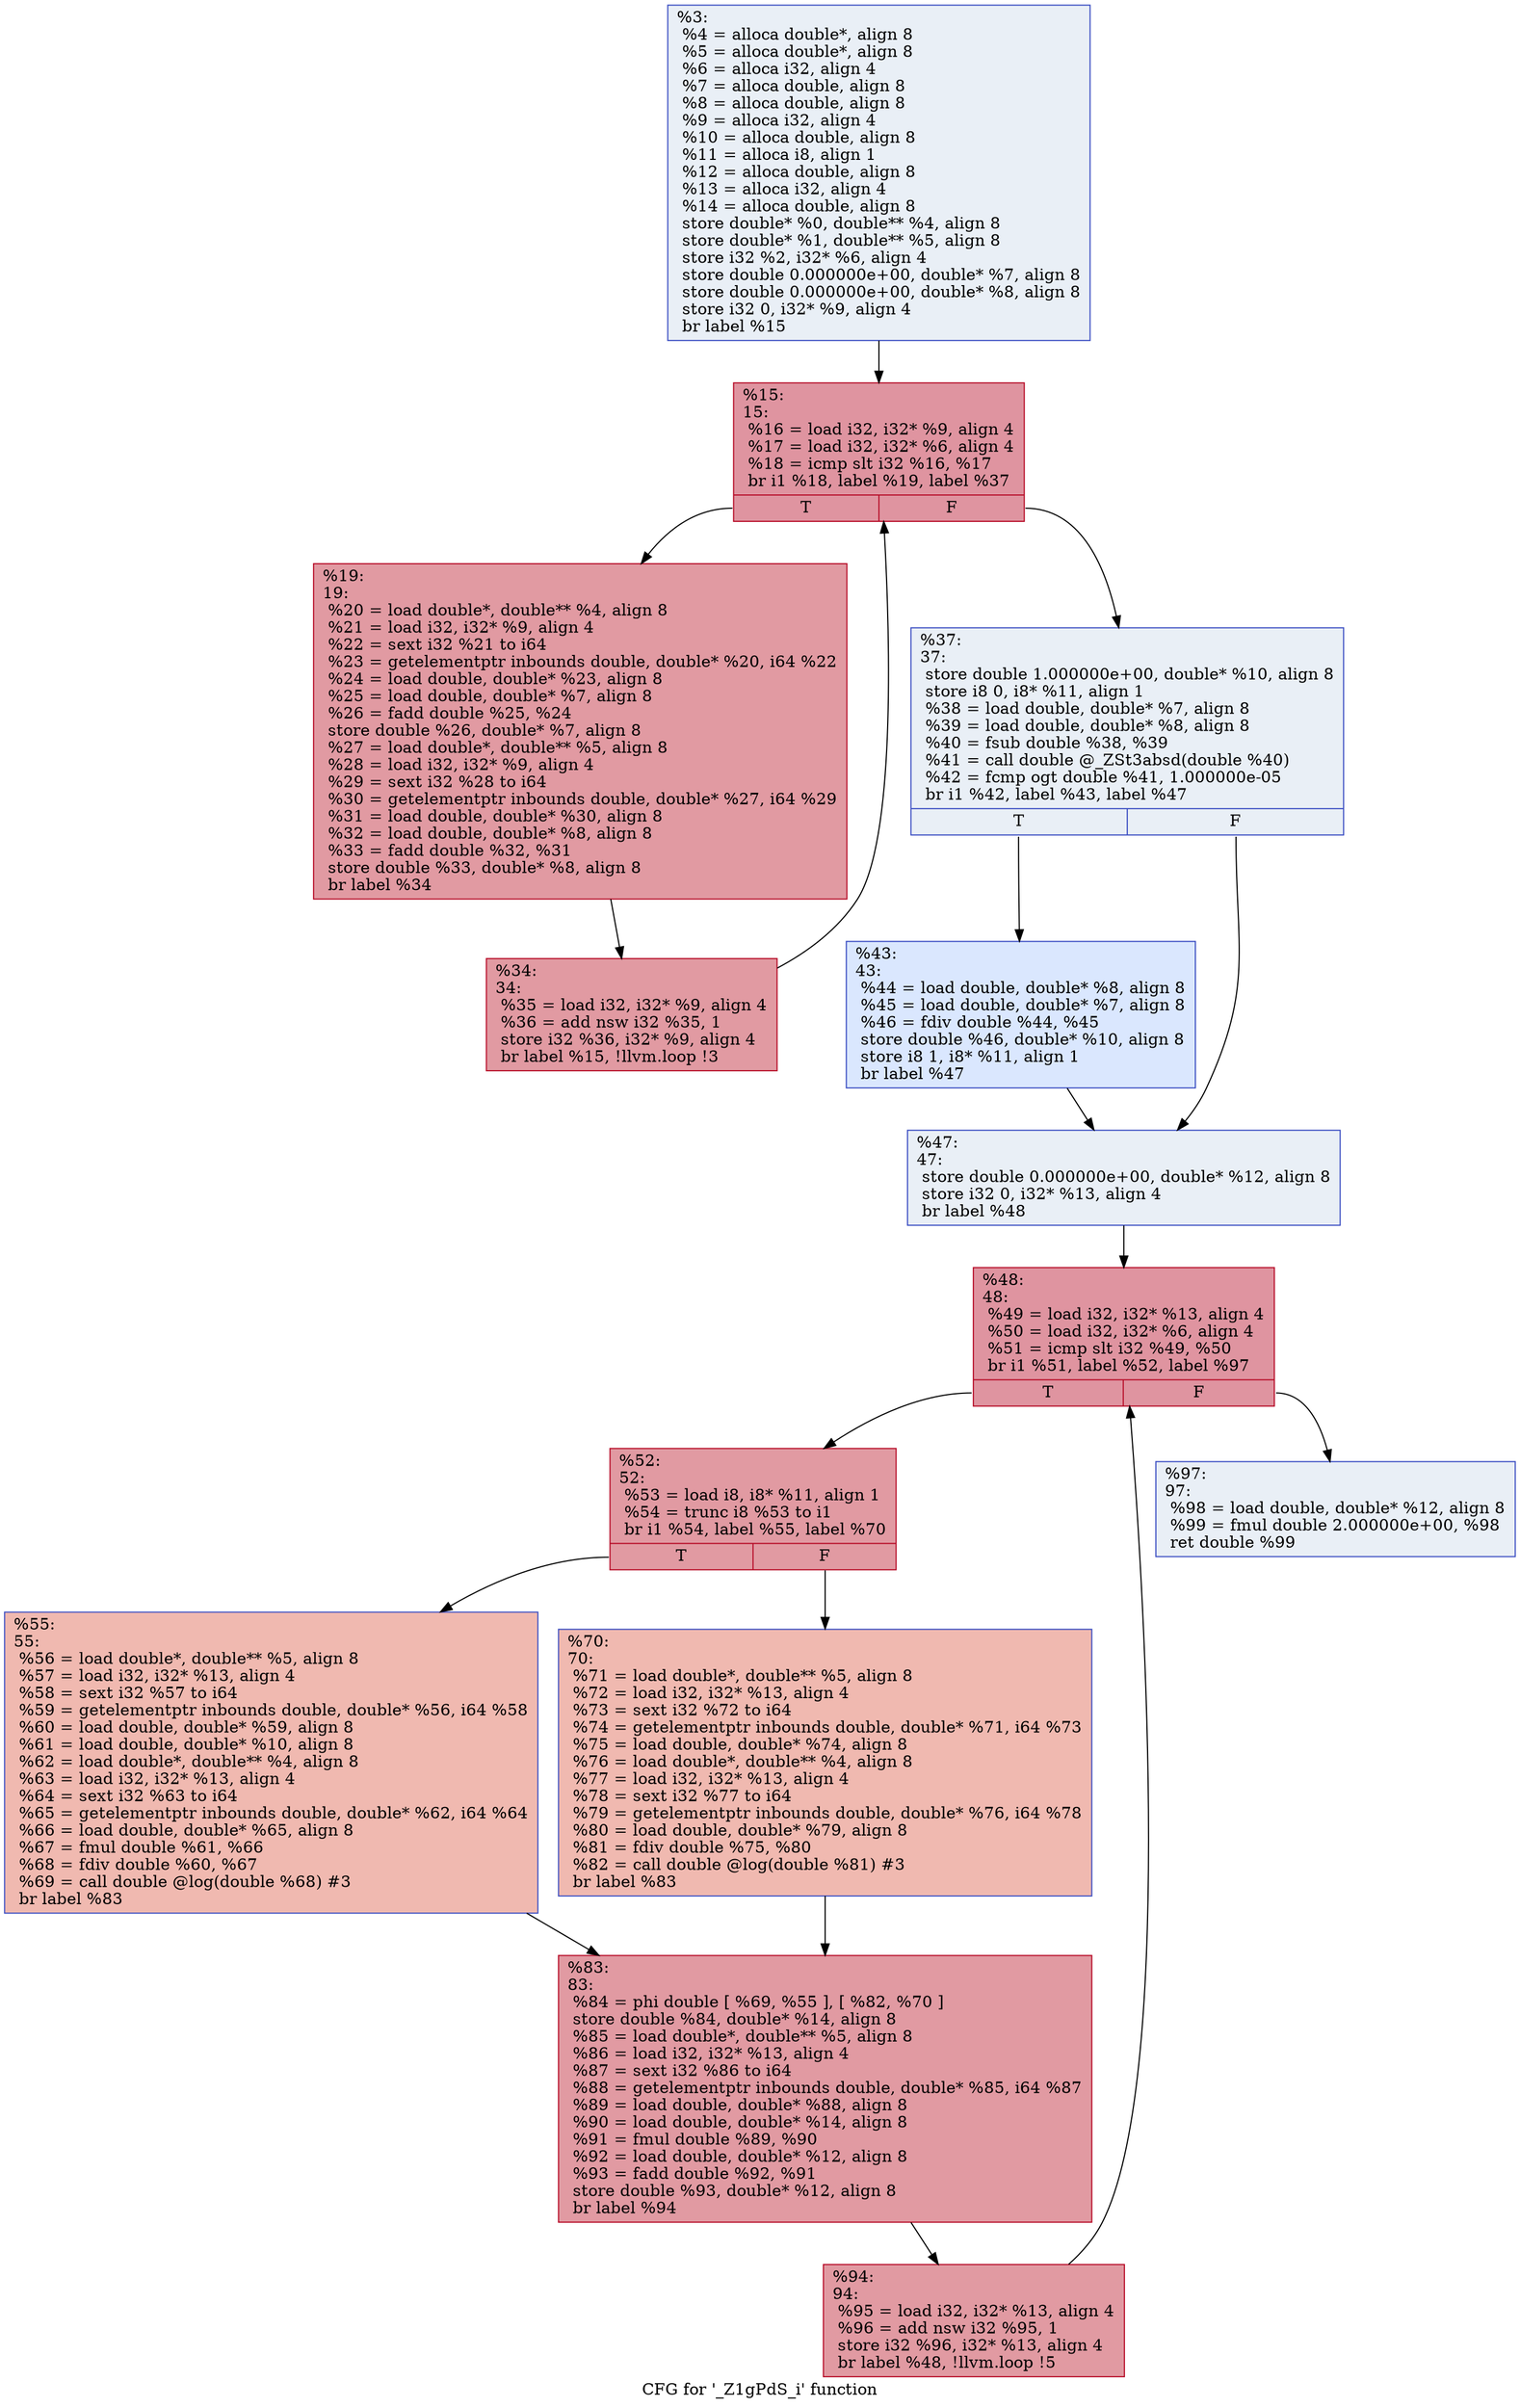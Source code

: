 digraph "CFG for '_Z1gPdS_i' function" {
	label="CFG for '_Z1gPdS_i' function";

	Node0x1e837f30f80 [shape=record,color="#3d50c3ff", style=filled, fillcolor="#cedaeb70",label="{%3:\l  %4 = alloca double*, align 8\l  %5 = alloca double*, align 8\l  %6 = alloca i32, align 4\l  %7 = alloca double, align 8\l  %8 = alloca double, align 8\l  %9 = alloca i32, align 4\l  %10 = alloca double, align 8\l  %11 = alloca i8, align 1\l  %12 = alloca double, align 8\l  %13 = alloca i32, align 4\l  %14 = alloca double, align 8\l  store double* %0, double** %4, align 8\l  store double* %1, double** %5, align 8\l  store i32 %2, i32* %6, align 4\l  store double 0.000000e+00, double* %7, align 8\l  store double 0.000000e+00, double* %8, align 8\l  store i32 0, i32* %9, align 4\l  br label %15\l}"];
	Node0x1e837f30f80 -> Node0x1e837f30ee0;
	Node0x1e837f30ee0 [shape=record,color="#b70d28ff", style=filled, fillcolor="#b70d2870",label="{%15:\l15:                                               \l  %16 = load i32, i32* %9, align 4\l  %17 = load i32, i32* %6, align 4\l  %18 = icmp slt i32 %16, %17\l  br i1 %18, label %19, label %37\l|{<s0>T|<s1>F}}"];
	Node0x1e837f30ee0:s0 -> Node0x1e837f31660;
	Node0x1e837f30ee0:s1 -> Node0x1e837f31ca0;
	Node0x1e837f31660 [shape=record,color="#b70d28ff", style=filled, fillcolor="#bb1b2c70",label="{%19:\l19:                                               \l  %20 = load double*, double** %4, align 8\l  %21 = load i32, i32* %9, align 4\l  %22 = sext i32 %21 to i64\l  %23 = getelementptr inbounds double, double* %20, i64 %22\l  %24 = load double, double* %23, align 8\l  %25 = load double, double* %7, align 8\l  %26 = fadd double %25, %24\l  store double %26, double* %7, align 8\l  %27 = load double*, double** %5, align 8\l  %28 = load i32, i32* %9, align 4\l  %29 = sext i32 %28 to i64\l  %30 = getelementptr inbounds double, double* %27, i64 %29\l  %31 = load double, double* %30, align 8\l  %32 = load double, double* %8, align 8\l  %33 = fadd double %32, %31\l  store double %33, double* %8, align 8\l  br label %34\l}"];
	Node0x1e837f31660 -> Node0x1e837f31750;
	Node0x1e837f31750 [shape=record,color="#b70d28ff", style=filled, fillcolor="#bb1b2c70",label="{%34:\l34:                                               \l  %35 = load i32, i32* %9, align 4\l  %36 = add nsw i32 %35, 1\l  store i32 %36, i32* %9, align 4\l  br label %15, !llvm.loop !3\l}"];
	Node0x1e837f31750 -> Node0x1e837f30ee0;
	Node0x1e837f31ca0 [shape=record,color="#3d50c3ff", style=filled, fillcolor="#cedaeb70",label="{%37:\l37:                                               \l  store double 1.000000e+00, double* %10, align 8\l  store i8 0, i8* %11, align 1\l  %38 = load double, double* %7, align 8\l  %39 = load double, double* %8, align 8\l  %40 = fsub double %38, %39\l  %41 = call double @_ZSt3absd(double %40)\l  %42 = fcmp ogt double %41, 1.000000e-05\l  br i1 %42, label %43, label %47\l|{<s0>T|<s1>F}}"];
	Node0x1e837f31ca0:s0 -> Node0x1e837f317f0;
	Node0x1e837f31ca0:s1 -> Node0x1e837f318e0;
	Node0x1e837f317f0 [shape=record,color="#3d50c3ff", style=filled, fillcolor="#abc8fd70",label="{%43:\l43:                                               \l  %44 = load double, double* %8, align 8\l  %45 = load double, double* %7, align 8\l  %46 = fdiv double %44, %45\l  store double %46, double* %10, align 8\l  store i8 1, i8* %11, align 1\l  br label %47\l}"];
	Node0x1e837f317f0 -> Node0x1e837f318e0;
	Node0x1e837f318e0 [shape=record,color="#3d50c3ff", style=filled, fillcolor="#cedaeb70",label="{%47:\l47:                                               \l  store double 0.000000e+00, double* %12, align 8\l  store i32 0, i32* %13, align 4\l  br label %48\l}"];
	Node0x1e837f318e0 -> Node0x1e837f31110;
	Node0x1e837f31110 [shape=record,color="#b70d28ff", style=filled, fillcolor="#b70d2870",label="{%48:\l48:                                               \l  %49 = load i32, i32* %13, align 4\l  %50 = load i32, i32* %6, align 4\l  %51 = icmp slt i32 %49, %50\l  br i1 %51, label %52, label %97\l|{<s0>T|<s1>F}}"];
	Node0x1e837f31110:s0 -> Node0x1e837f310c0;
	Node0x1e837f31110:s1 -> Node0x1e837f31390;
	Node0x1e837f310c0 [shape=record,color="#b70d28ff", style=filled, fillcolor="#bb1b2c70",label="{%52:\l52:                                               \l  %53 = load i8, i8* %11, align 1\l  %54 = trunc i8 %53 to i1\l  br i1 %54, label %55, label %70\l|{<s0>T|<s1>F}}"];
	Node0x1e837f310c0:s0 -> Node0x1e837f30d50;
	Node0x1e837f310c0:s1 -> Node0x1e837f31250;
	Node0x1e837f30d50 [shape=record,color="#3d50c3ff", style=filled, fillcolor="#de614d70",label="{%55:\l55:                                               \l  %56 = load double*, double** %5, align 8\l  %57 = load i32, i32* %13, align 4\l  %58 = sext i32 %57 to i64\l  %59 = getelementptr inbounds double, double* %56, i64 %58\l  %60 = load double, double* %59, align 8\l  %61 = load double, double* %10, align 8\l  %62 = load double*, double** %4, align 8\l  %63 = load i32, i32* %13, align 4\l  %64 = sext i32 %63 to i64\l  %65 = getelementptr inbounds double, double* %62, i64 %64\l  %66 = load double, double* %65, align 8\l  %67 = fmul double %61, %66\l  %68 = fdiv double %60, %67\l  %69 = call double @log(double %68) #3\l  br label %83\l}"];
	Node0x1e837f30d50 -> Node0x1e837f31930;
	Node0x1e837f31250 [shape=record,color="#3d50c3ff", style=filled, fillcolor="#de614d70",label="{%70:\l70:                                               \l  %71 = load double*, double** %5, align 8\l  %72 = load i32, i32* %13, align 4\l  %73 = sext i32 %72 to i64\l  %74 = getelementptr inbounds double, double* %71, i64 %73\l  %75 = load double, double* %74, align 8\l  %76 = load double*, double** %4, align 8\l  %77 = load i32, i32* %13, align 4\l  %78 = sext i32 %77 to i64\l  %79 = getelementptr inbounds double, double* %76, i64 %78\l  %80 = load double, double* %79, align 8\l  %81 = fdiv double %75, %80\l  %82 = call double @log(double %81) #3\l  br label %83\l}"];
	Node0x1e837f31250 -> Node0x1e837f31930;
	Node0x1e837f31930 [shape=record,color="#b70d28ff", style=filled, fillcolor="#bb1b2c70",label="{%83:\l83:                                               \l  %84 = phi double [ %69, %55 ], [ %82, %70 ]\l  store double %84, double* %14, align 8\l  %85 = load double*, double** %5, align 8\l  %86 = load i32, i32* %13, align 4\l  %87 = sext i32 %86 to i64\l  %88 = getelementptr inbounds double, double* %85, i64 %87\l  %89 = load double, double* %88, align 8\l  %90 = load double, double* %14, align 8\l  %91 = fmul double %89, %90\l  %92 = load double, double* %12, align 8\l  %93 = fadd double %92, %91\l  store double %93, double* %12, align 8\l  br label %94\l}"];
	Node0x1e837f31930 -> Node0x1e837f308f0;
	Node0x1e837f308f0 [shape=record,color="#b70d28ff", style=filled, fillcolor="#bb1b2c70",label="{%94:\l94:                                               \l  %95 = load i32, i32* %13, align 4\l  %96 = add nsw i32 %95, 1\l  store i32 %96, i32* %13, align 4\l  br label %48, !llvm.loop !5\l}"];
	Node0x1e837f308f0 -> Node0x1e837f31110;
	Node0x1e837f31390 [shape=record,color="#3d50c3ff", style=filled, fillcolor="#cedaeb70",label="{%97:\l97:                                               \l  %98 = load double, double* %12, align 8\l  %99 = fmul double 2.000000e+00, %98\l  ret double %99\l}"];
}

